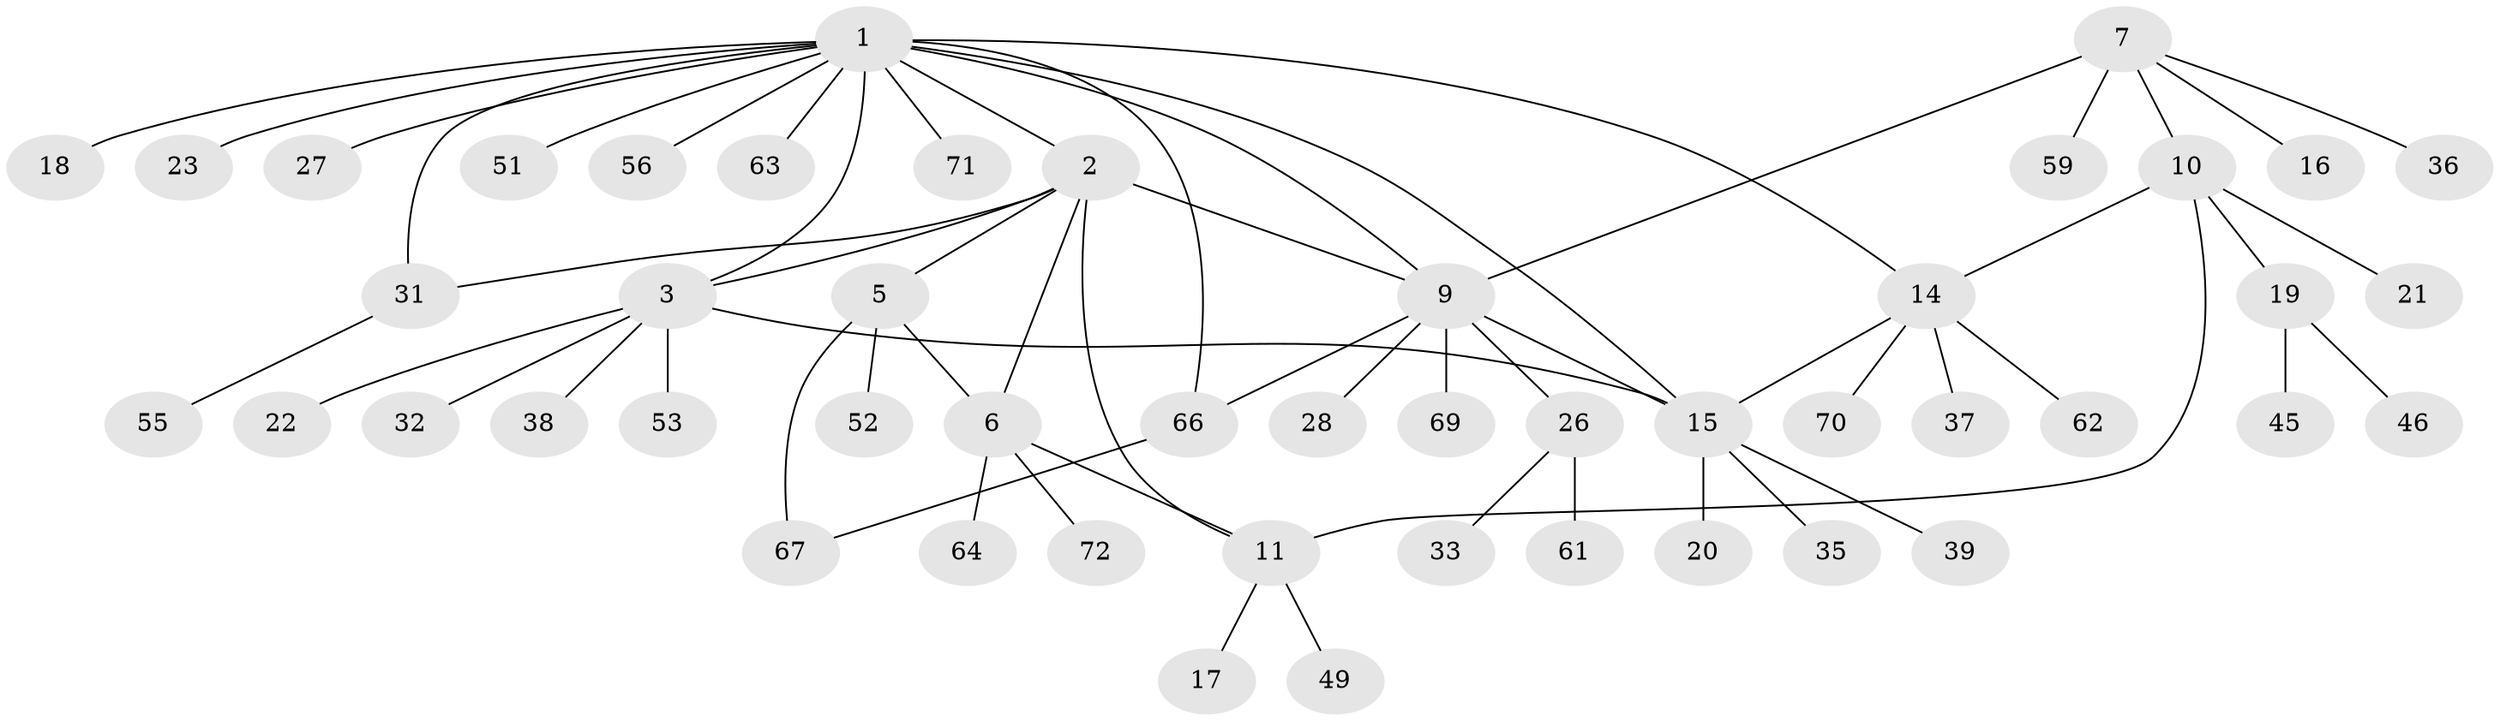 // Generated by graph-tools (version 1.1) at 2025/52/02/27/25 19:52:18]
// undirected, 49 vertices, 60 edges
graph export_dot {
graph [start="1"]
  node [color=gray90,style=filled];
  1 [super="+13"];
  2 [super="+4"];
  3 [super="+34"];
  5 [super="+57"];
  6 [super="+40"];
  7 [super="+8"];
  9 [super="+60"];
  10 [super="+12"];
  11 [super="+24"];
  14 [super="+25"];
  15 [super="+41"];
  16 [super="+47"];
  17 [super="+30"];
  18 [super="+42"];
  19;
  20 [super="+54"];
  21 [super="+43"];
  22;
  23;
  26 [super="+29"];
  27;
  28;
  31 [super="+48"];
  32;
  33;
  35;
  36 [super="+58"];
  37 [super="+68"];
  38;
  39 [super="+44"];
  45 [super="+50"];
  46;
  49;
  51;
  52;
  53 [super="+65"];
  55;
  56;
  59;
  61;
  62;
  63;
  64;
  66;
  67;
  69;
  70;
  71;
  72;
  1 -- 2 [weight=2];
  1 -- 3;
  1 -- 9;
  1 -- 18;
  1 -- 23;
  1 -- 51;
  1 -- 56;
  1 -- 66;
  1 -- 71;
  1 -- 27;
  1 -- 63;
  1 -- 14;
  1 -- 15;
  1 -- 31;
  2 -- 3;
  2 -- 11;
  2 -- 5;
  2 -- 6;
  2 -- 9;
  2 -- 31;
  3 -- 22;
  3 -- 32;
  3 -- 38;
  3 -- 53;
  3 -- 15;
  5 -- 6;
  5 -- 52;
  5 -- 67;
  6 -- 11;
  6 -- 64;
  6 -- 72;
  7 -- 9 [weight=2];
  7 -- 36;
  7 -- 16;
  7 -- 10;
  7 -- 59;
  9 -- 15;
  9 -- 26;
  9 -- 28;
  9 -- 66;
  9 -- 69;
  10 -- 11 [weight=2];
  10 -- 19;
  10 -- 21;
  10 -- 14;
  11 -- 17;
  11 -- 49;
  14 -- 15;
  14 -- 37;
  14 -- 62;
  14 -- 70;
  15 -- 20;
  15 -- 35;
  15 -- 39;
  19 -- 45;
  19 -- 46;
  26 -- 33;
  26 -- 61;
  31 -- 55;
  66 -- 67;
}
